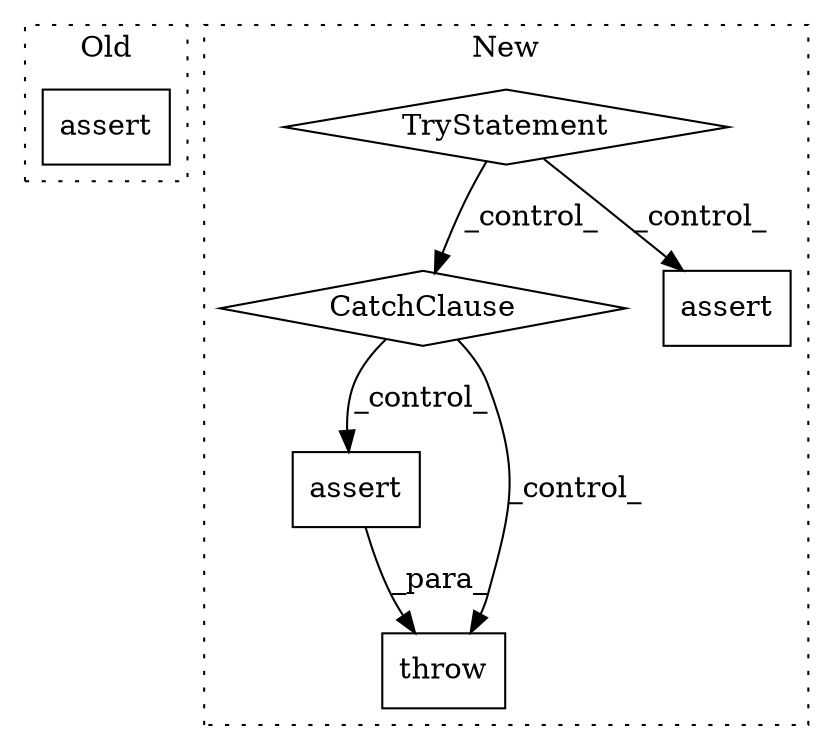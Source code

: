 digraph G {
subgraph cluster0 {
1 [label="assert" a="32" s="4980,5068" l="16,1" shape="box"];
label = "Old";
style="dotted";
}
subgraph cluster1 {
2 [label="CatchClause" a="12" s="6311,6348" l="11,2" shape="diamond"];
3 [label="TryStatement" a="54" s="6177" l="4" shape="diamond"];
4 [label="assert" a="32" s="6364,6461" l="15,1" shape="box"];
5 [label="throw" a="53" s="6358" l="6" shape="box"];
6 [label="assert" a="32" s="6189,6301" l="16,1" shape="box"];
label = "New";
style="dotted";
}
2 -> 4 [label="_control_"];
2 -> 5 [label="_control_"];
3 -> 6 [label="_control_"];
3 -> 2 [label="_control_"];
4 -> 5 [label="_para_"];
}